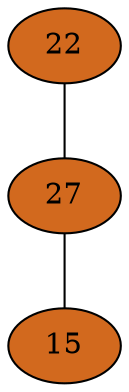strict graph {
22[label="22" style=filled fillcolor="chocolate"];
22 -- 27
27[label="27" style=filled fillcolor="chocolate"];
27 -- 22
27 -- 15
15[label="15" style=filled fillcolor="chocolate"];
15 -- 27
}
